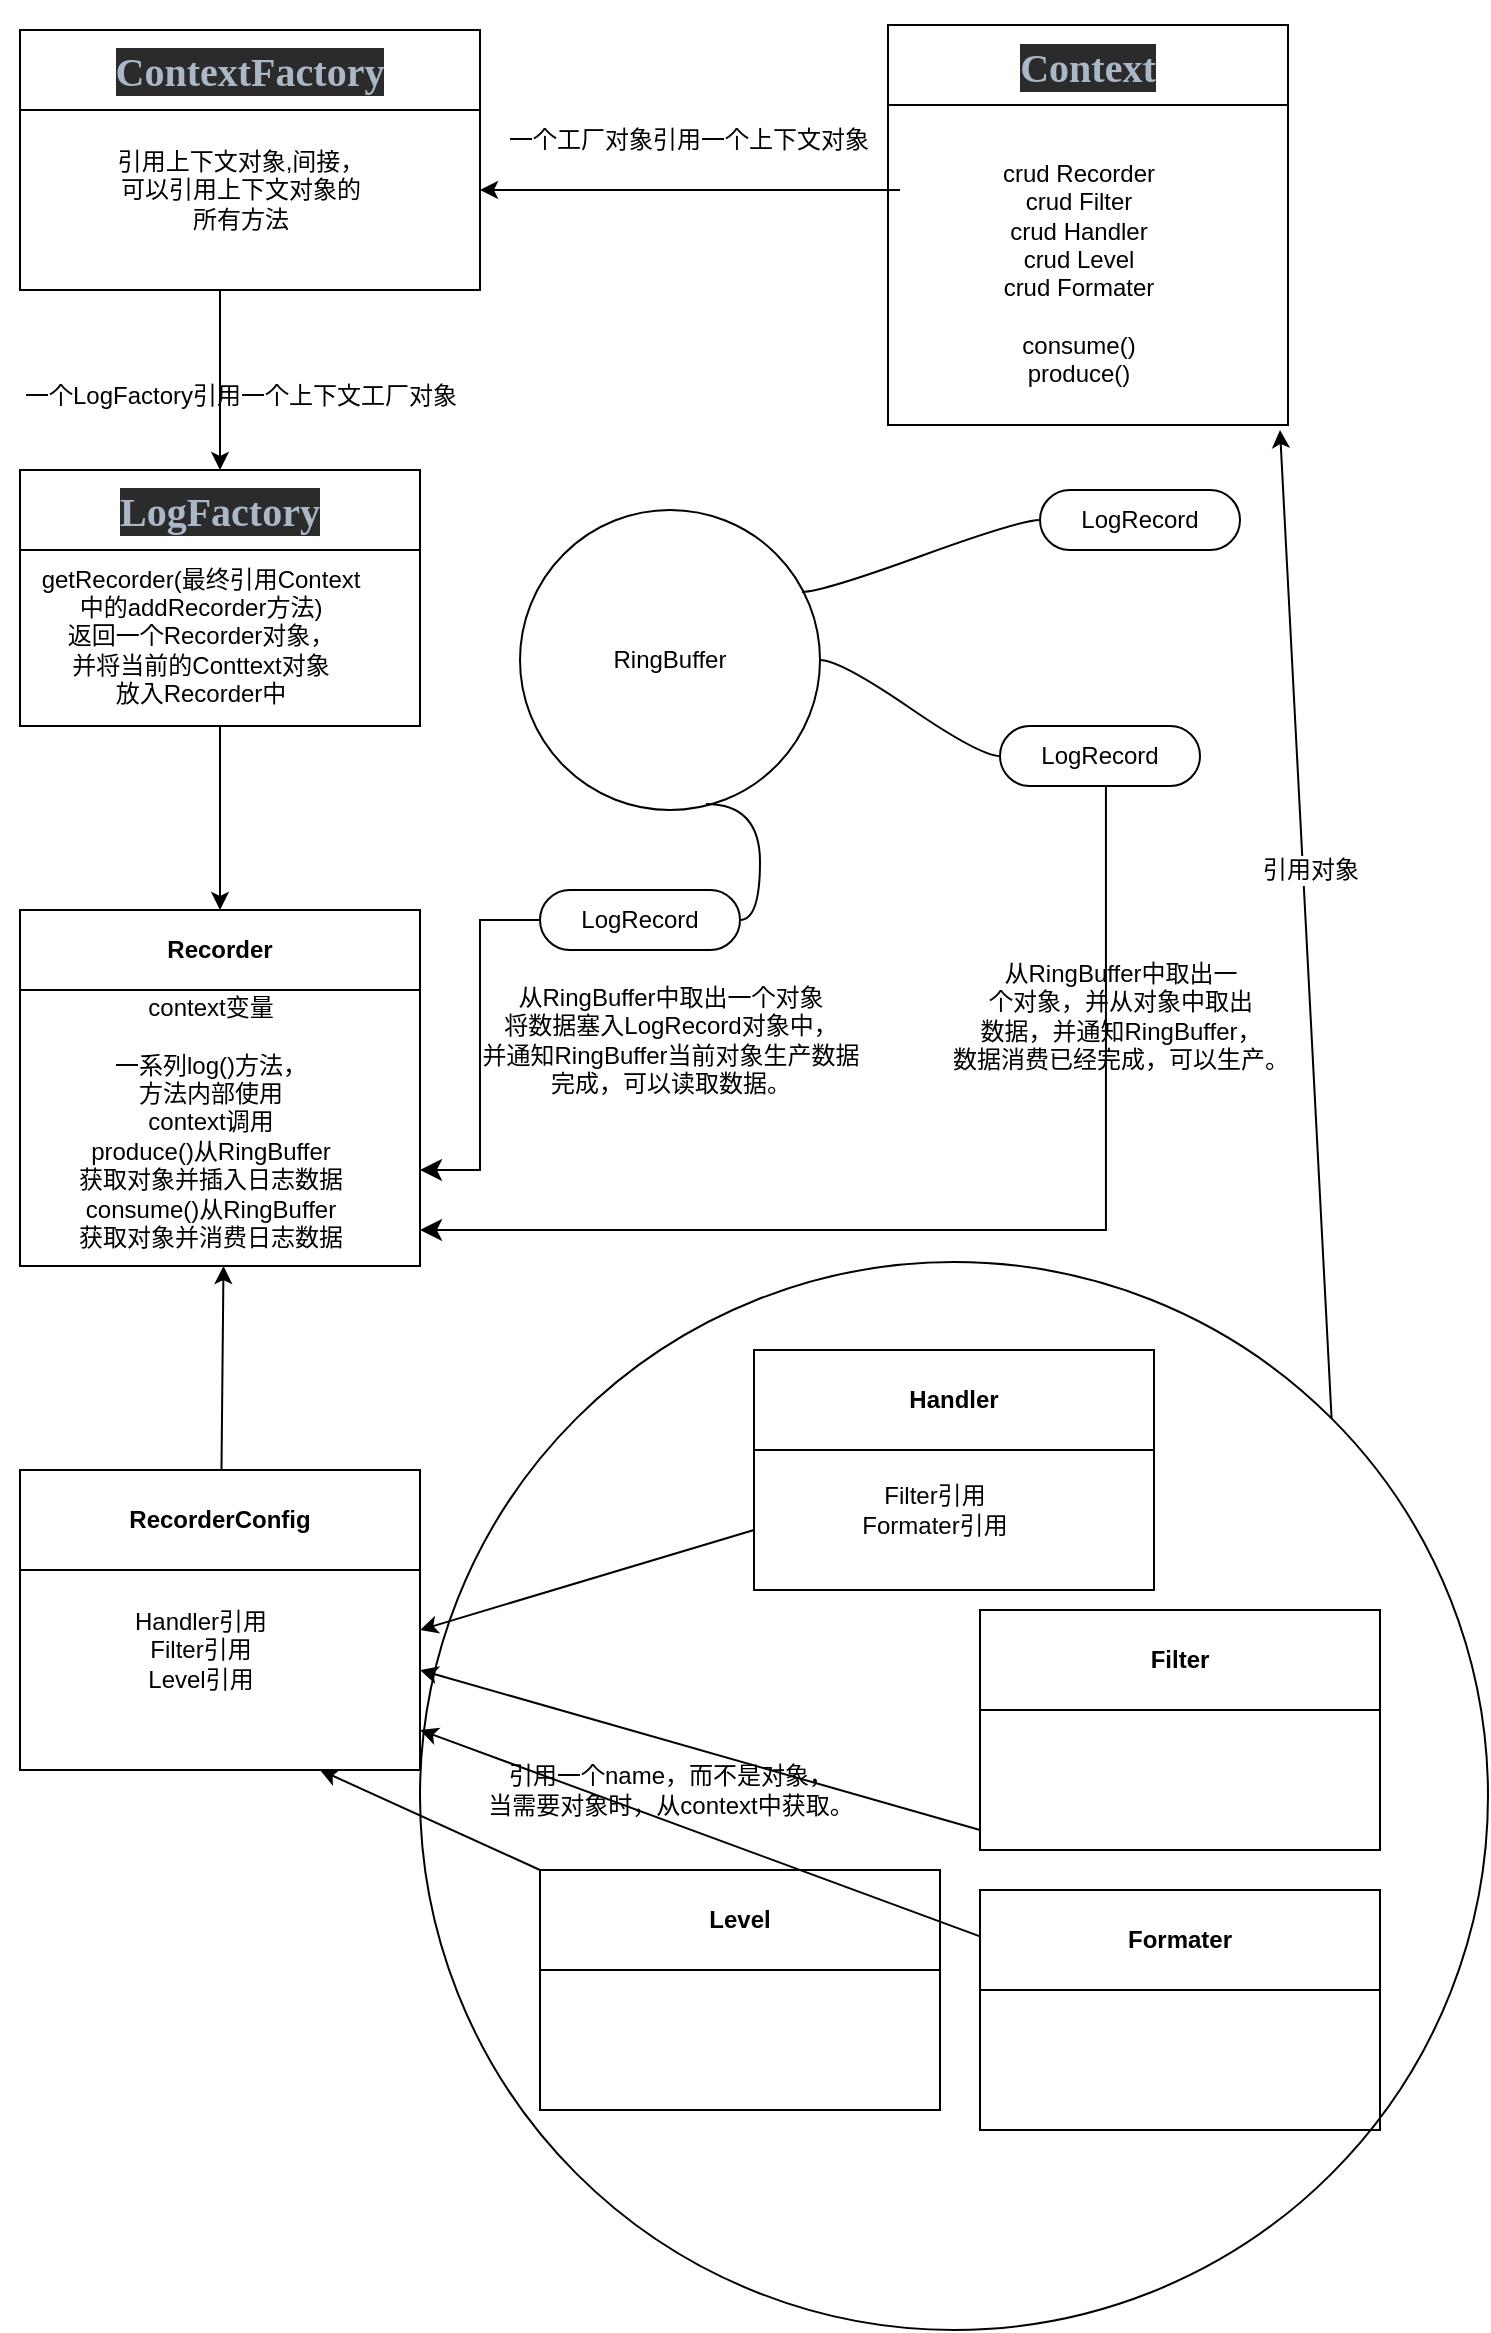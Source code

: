 <mxfile version="22.0.0" type="device">
  <diagram name="第 1 页" id="kOfGwksDmW1WBxVGq2CK">
    <mxGraphModel dx="1674" dy="788" grid="1" gridSize="10" guides="1" tooltips="1" connect="1" arrows="1" fold="1" page="1" pageScale="1" pageWidth="827" pageHeight="1169" math="0" shadow="0">
      <root>
        <mxCell id="0" />
        <mxCell id="1" parent="0" />
        <mxCell id="rtjZQCRfoitC_tjwrBkh-62" value="" style="ellipse;whiteSpace=wrap;html=1;aspect=fixed;strokeColor=default;align=center;verticalAlign=middle;fontFamily=Helvetica;fontSize=12;fontColor=default;startSize=50;fillColor=default;" vertex="1" parent="1">
          <mxGeometry x="280" y="656" width="534" height="534" as="geometry" />
        </mxCell>
        <mxCell id="rtjZQCRfoitC_tjwrBkh-1" value="Recorder" style="swimlane;whiteSpace=wrap;html=1;startSize=40;" vertex="1" parent="1">
          <mxGeometry x="80" y="480" width="200" height="178" as="geometry" />
        </mxCell>
        <mxCell id="rtjZQCRfoitC_tjwrBkh-16" value="&lt;br&gt;&lt;br&gt;&lt;br&gt;&lt;br&gt;&lt;br&gt;&lt;br&gt;context变量&lt;br&gt;&lt;br&gt;一系列log()方法，&lt;br&gt;方法内部使用&lt;br&gt;context调用&lt;br style=&quot;border-color: var(--border-color);&quot;&gt;produce()从RingBuffer&lt;br&gt;获取对象并插入日志数据&lt;br&gt;consume()从RingBuffer&lt;br&gt;获取对象并消费日志数据" style="text;html=1;align=center;verticalAlign=middle;resizable=0;points=[];autosize=1;strokeColor=none;fillColor=none;fontSize=12;fontFamily=Helvetica;fontColor=default;" vertex="1" parent="rtjZQCRfoitC_tjwrBkh-1">
          <mxGeometry x="15" y="-52" width="160" height="230" as="geometry" />
        </mxCell>
        <mxCell id="rtjZQCRfoitC_tjwrBkh-39" value="" style="edgeStyle=elbowEdgeStyle;elbow=horizontal;endArrow=classic;html=1;curved=0;rounded=0;endSize=8;startSize=8;fontFamily=Helvetica;fontSize=12;fontColor=default;" edge="1" parent="rtjZQCRfoitC_tjwrBkh-1" source="rtjZQCRfoitC_tjwrBkh-32">
          <mxGeometry width="50" height="50" relative="1" as="geometry">
            <mxPoint x="547.97" y="-26.97" as="sourcePoint" />
            <mxPoint x="200" y="160" as="targetPoint" />
            <Array as="points">
              <mxPoint x="542.97" y="73.03" />
            </Array>
          </mxGeometry>
        </mxCell>
        <mxCell id="rtjZQCRfoitC_tjwrBkh-2" value="&lt;div style=&quot;background-color:#2b2b2b;color:#a9b7c6&quot;&gt;&lt;pre style=&quot;font-family:&#39;Arial Black&#39;;font-size:15.0pt;&quot;&gt;ContextFactory&lt;/pre&gt;&lt;/div&gt;" style="swimlane;whiteSpace=wrap;html=1;startSize=40;" vertex="1" parent="1">
          <mxGeometry x="80" y="40" width="230" height="130" as="geometry" />
        </mxCell>
        <mxCell id="rtjZQCRfoitC_tjwrBkh-9" value="引用上下文对象,间接，&lt;br&gt;可以引用上下文对象的&lt;br&gt;所有方法" style="text;html=1;align=center;verticalAlign=middle;resizable=0;points=[];autosize=1;strokeColor=none;fillColor=none;fontSize=12;fontFamily=Helvetica;fontColor=default;" vertex="1" parent="rtjZQCRfoitC_tjwrBkh-2">
          <mxGeometry x="35" y="50" width="150" height="60" as="geometry" />
        </mxCell>
        <mxCell id="rtjZQCRfoitC_tjwrBkh-3" value="&lt;div style=&quot;background-color:#2b2b2b;color:#a9b7c6&quot;&gt;&lt;pre style=&quot;font-family:&#39;Arial Black&#39;;font-size:15.0pt;&quot;&gt;Context&lt;/pre&gt;&lt;/div&gt;" style="swimlane;whiteSpace=wrap;html=1;strokeColor=default;align=center;verticalAlign=middle;fontFamily=Helvetica;fontSize=12;fontColor=default;startSize=40;fillColor=default;" vertex="1" parent="1">
          <mxGeometry x="514" y="37.5" width="200" height="200" as="geometry" />
        </mxCell>
        <mxCell id="rtjZQCRfoitC_tjwrBkh-5" value="&lt;br&gt;&lt;br&gt;&lt;br&gt;&lt;br&gt;crud Recorder&lt;br&gt;crud Filter&lt;br&gt;crud Handler&lt;br&gt;crud Level&lt;br&gt;crud Formater&lt;br&gt;&lt;br&gt;consume()&lt;br&gt;produce()" style="text;html=1;align=center;verticalAlign=middle;resizable=0;points=[];autosize=1;strokeColor=none;fillColor=none;fontSize=12;fontFamily=Helvetica;fontColor=default;" vertex="1" parent="rtjZQCRfoitC_tjwrBkh-3">
          <mxGeometry x="45" width="100" height="190" as="geometry" />
        </mxCell>
        <mxCell id="rtjZQCRfoitC_tjwrBkh-4" value="&lt;div style=&quot;background-color:#2b2b2b;color:#a9b7c6&quot;&gt;&lt;pre style=&quot;font-family:&#39;Arial Black&#39;;font-size:15.0pt;&quot;&gt;LogFactory&lt;/pre&gt;&lt;/div&gt;" style="swimlane;whiteSpace=wrap;html=1;strokeColor=default;align=center;verticalAlign=middle;fontFamily=Helvetica;fontSize=12;fontColor=default;startSize=40;fillColor=default;" vertex="1" parent="1">
          <mxGeometry x="80" y="260" width="200" height="128" as="geometry" />
        </mxCell>
        <mxCell id="rtjZQCRfoitC_tjwrBkh-13" value="getRecorder(最终引用Context&lt;br&gt;中的addRecorder方法)&lt;br&gt;返回一个Recorder对象，&lt;br&gt;并将当前的Conttext对象&lt;br&gt;放入Recorder中" style="text;html=1;align=center;verticalAlign=middle;resizable=0;points=[];autosize=1;strokeColor=none;fillColor=none;fontSize=12;fontFamily=Helvetica;fontColor=default;" vertex="1" parent="rtjZQCRfoitC_tjwrBkh-4">
          <mxGeometry y="38" width="180" height="90" as="geometry" />
        </mxCell>
        <mxCell id="rtjZQCRfoitC_tjwrBkh-7" value="" style="endArrow=classic;html=1;rounded=0;fontFamily=Helvetica;fontSize=12;fontColor=default;startSize=50;" edge="1" parent="1">
          <mxGeometry width="50" height="50" relative="1" as="geometry">
            <mxPoint x="520" y="120" as="sourcePoint" />
            <mxPoint x="310" y="120" as="targetPoint" />
          </mxGeometry>
        </mxCell>
        <mxCell id="rtjZQCRfoitC_tjwrBkh-8" value="一个工厂对象引用一个上下文对象" style="text;html=1;align=center;verticalAlign=middle;resizable=0;points=[];autosize=1;strokeColor=none;fillColor=none;fontSize=12;fontFamily=Helvetica;fontColor=default;" vertex="1" parent="1">
          <mxGeometry x="314" y="80" width="200" height="30" as="geometry" />
        </mxCell>
        <mxCell id="rtjZQCRfoitC_tjwrBkh-10" value="RingBuffer" style="ellipse;whiteSpace=wrap;html=1;aspect=fixed;strokeColor=default;align=center;verticalAlign=middle;fontFamily=Helvetica;fontSize=12;fontColor=default;startSize=50;fillColor=default;" vertex="1" parent="1">
          <mxGeometry x="330" y="280" width="150" height="150" as="geometry" />
        </mxCell>
        <mxCell id="rtjZQCRfoitC_tjwrBkh-11" value="" style="endArrow=classic;html=1;rounded=0;fontFamily=Helvetica;fontSize=12;fontColor=default;startSize=50;entryX=0.5;entryY=0;entryDx=0;entryDy=0;" edge="1" parent="1" target="rtjZQCRfoitC_tjwrBkh-4">
          <mxGeometry width="50" height="50" relative="1" as="geometry">
            <mxPoint x="180" y="170" as="sourcePoint" />
            <mxPoint x="540" y="270" as="targetPoint" />
          </mxGeometry>
        </mxCell>
        <mxCell id="rtjZQCRfoitC_tjwrBkh-12" value="一个LogFactory引用一个上下文工厂对象" style="text;html=1;align=center;verticalAlign=middle;resizable=0;points=[];autosize=1;strokeColor=none;fillColor=none;fontSize=12;fontFamily=Helvetica;fontColor=default;" vertex="1" parent="1">
          <mxGeometry x="70" y="207.5" width="240" height="30" as="geometry" />
        </mxCell>
        <mxCell id="rtjZQCRfoitC_tjwrBkh-14" value="" style="endArrow=classic;html=1;rounded=0;fontFamily=Helvetica;fontSize=12;fontColor=default;startSize=50;exitX=0.5;exitY=1;exitDx=0;exitDy=0;entryX=0.5;entryY=0;entryDx=0;entryDy=0;" edge="1" parent="1" source="rtjZQCRfoitC_tjwrBkh-4" target="rtjZQCRfoitC_tjwrBkh-1">
          <mxGeometry width="50" height="50" relative="1" as="geometry">
            <mxPoint x="490" y="320" as="sourcePoint" />
            <mxPoint x="540" y="270" as="targetPoint" />
          </mxGeometry>
        </mxCell>
        <mxCell id="rtjZQCRfoitC_tjwrBkh-29" value="LogRecord" style="whiteSpace=wrap;html=1;rounded=1;arcSize=50;align=center;verticalAlign=middle;strokeWidth=1;autosize=1;spacing=4;treeFolding=1;treeMoving=1;newEdgeStyle={&quot;edgeStyle&quot;:&quot;entityRelationEdgeStyle&quot;,&quot;startArrow&quot;:&quot;none&quot;,&quot;endArrow&quot;:&quot;none&quot;,&quot;segment&quot;:10,&quot;curved&quot;:1,&quot;sourcePerimeterSpacing&quot;:0,&quot;targetPerimeterSpacing&quot;:0};strokeColor=default;fontFamily=Helvetica;fontSize=12;fontColor=default;startSize=50;fillColor=default;" vertex="1" parent="1">
          <mxGeometry x="590" y="270" width="100" height="30" as="geometry" />
        </mxCell>
        <mxCell id="rtjZQCRfoitC_tjwrBkh-30" value="" style="edgeStyle=entityRelationEdgeStyle;startArrow=none;endArrow=none;segment=10;curved=1;sourcePerimeterSpacing=0;targetPerimeterSpacing=0;rounded=0;fontFamily=Helvetica;fontSize=12;fontColor=default;startSize=50;exitX=0.94;exitY=0.273;exitDx=0;exitDy=0;exitPerimeter=0;" edge="1" target="rtjZQCRfoitC_tjwrBkh-29" parent="1" source="rtjZQCRfoitC_tjwrBkh-10">
          <mxGeometry relative="1" as="geometry">
            <mxPoint x="500" y="320" as="sourcePoint" />
          </mxGeometry>
        </mxCell>
        <mxCell id="rtjZQCRfoitC_tjwrBkh-32" value="LogRecord" style="whiteSpace=wrap;html=1;rounded=1;arcSize=50;align=center;verticalAlign=middle;strokeWidth=1;autosize=1;spacing=4;treeFolding=1;treeMoving=1;newEdgeStyle={&quot;edgeStyle&quot;:&quot;entityRelationEdgeStyle&quot;,&quot;startArrow&quot;:&quot;none&quot;,&quot;endArrow&quot;:&quot;none&quot;,&quot;segment&quot;:10,&quot;curved&quot;:1,&quot;sourcePerimeterSpacing&quot;:0,&quot;targetPerimeterSpacing&quot;:0};strokeColor=default;fontFamily=Helvetica;fontSize=12;fontColor=default;startSize=50;fillColor=default;" vertex="1" parent="1">
          <mxGeometry x="570" y="388" width="100" height="30" as="geometry" />
        </mxCell>
        <mxCell id="rtjZQCRfoitC_tjwrBkh-33" value="" style="edgeStyle=entityRelationEdgeStyle;startArrow=none;endArrow=none;segment=10;curved=1;sourcePerimeterSpacing=0;targetPerimeterSpacing=0;rounded=0;fontFamily=Helvetica;fontSize=12;fontColor=default;startSize=50;" edge="1" target="rtjZQCRfoitC_tjwrBkh-32" parent="1" source="rtjZQCRfoitC_tjwrBkh-10">
          <mxGeometry relative="1" as="geometry">
            <mxPoint x="510" y="390" as="sourcePoint" />
            <Array as="points">
              <mxPoint x="480" y="380" />
            </Array>
          </mxGeometry>
        </mxCell>
        <mxCell id="rtjZQCRfoitC_tjwrBkh-34" value="LogRecord" style="whiteSpace=wrap;html=1;rounded=1;arcSize=50;align=center;verticalAlign=middle;strokeWidth=1;autosize=1;spacing=4;treeFolding=1;treeMoving=1;newEdgeStyle={&quot;edgeStyle&quot;:&quot;entityRelationEdgeStyle&quot;,&quot;startArrow&quot;:&quot;none&quot;,&quot;endArrow&quot;:&quot;none&quot;,&quot;segment&quot;:10,&quot;curved&quot;:1,&quot;sourcePerimeterSpacing&quot;:0,&quot;targetPerimeterSpacing&quot;:0};strokeColor=default;fontFamily=Helvetica;fontSize=12;fontColor=default;startSize=50;fillColor=default;" vertex="1" parent="1">
          <mxGeometry x="340" y="470" width="100" height="30" as="geometry" />
        </mxCell>
        <mxCell id="rtjZQCRfoitC_tjwrBkh-35" value="" style="edgeStyle=entityRelationEdgeStyle;startArrow=none;endArrow=none;segment=10;curved=1;sourcePerimeterSpacing=0;targetPerimeterSpacing=0;rounded=0;fontFamily=Helvetica;fontSize=12;fontColor=default;startSize=50;exitX=0.62;exitY=0.98;exitDx=0;exitDy=0;exitPerimeter=0;" edge="1" parent="1" target="rtjZQCRfoitC_tjwrBkh-34" source="rtjZQCRfoitC_tjwrBkh-10">
          <mxGeometry relative="1" as="geometry">
            <mxPoint x="453" y="447" as="sourcePoint" />
          </mxGeometry>
        </mxCell>
        <mxCell id="rtjZQCRfoitC_tjwrBkh-38" value="从RingBuffer中取出一个对象&lt;br&gt;将数据塞入LogRecord对象中，&lt;br&gt;并通知RingBuffer当前对象生产数据&lt;br&gt;完成，可以读取数据。" style="text;html=1;align=center;verticalAlign=middle;resizable=0;points=[];autosize=1;strokeColor=none;fillColor=none;fontSize=12;fontFamily=Helvetica;fontColor=default;" vertex="1" parent="1">
          <mxGeometry x="300" y="510" width="210" height="70" as="geometry" />
        </mxCell>
        <mxCell id="rtjZQCRfoitC_tjwrBkh-37" value="" style="edgeStyle=elbowEdgeStyle;elbow=horizontal;endArrow=classic;html=1;curved=0;rounded=0;endSize=8;startSize=8;fontFamily=Helvetica;fontSize=12;fontColor=default;" edge="1" parent="1" source="rtjZQCRfoitC_tjwrBkh-34">
          <mxGeometry width="50" height="50" relative="1" as="geometry">
            <mxPoint x="360" y="500" as="sourcePoint" />
            <mxPoint x="280" y="610" as="targetPoint" />
          </mxGeometry>
        </mxCell>
        <mxCell id="rtjZQCRfoitC_tjwrBkh-40" value="从RingBuffer中取出一&lt;br&gt;个对象，并从对象中取出&lt;br&gt;数据，并通知RingBuffer，&lt;br&gt;数据消费已经完成，可以生产。" style="text;html=1;align=center;verticalAlign=middle;resizable=0;points=[];autosize=1;strokeColor=none;fillColor=none;fontSize=12;fontFamily=Helvetica;fontColor=default;" vertex="1" parent="1">
          <mxGeometry x="535" y="498" width="190" height="70" as="geometry" />
        </mxCell>
        <mxCell id="rtjZQCRfoitC_tjwrBkh-43" value="RecorderConfig" style="swimlane;whiteSpace=wrap;html=1;strokeColor=default;align=center;verticalAlign=middle;fontFamily=Helvetica;fontSize=12;fontColor=default;startSize=50;fillColor=default;" vertex="1" parent="1">
          <mxGeometry x="80" y="760" width="200" height="150" as="geometry" />
        </mxCell>
        <mxCell id="rtjZQCRfoitC_tjwrBkh-45" value="Handler引用&lt;br&gt;Filter引用&lt;br&gt;Level引用" style="text;html=1;align=center;verticalAlign=middle;resizable=0;points=[];autosize=1;strokeColor=none;fillColor=none;fontSize=12;fontFamily=Helvetica;fontColor=default;" vertex="1" parent="rtjZQCRfoitC_tjwrBkh-43">
          <mxGeometry x="45" y="60" width="90" height="60" as="geometry" />
        </mxCell>
        <mxCell id="rtjZQCRfoitC_tjwrBkh-44" value="" style="endArrow=classic;html=1;rounded=0;fontFamily=Helvetica;fontSize=12;fontColor=default;startSize=50;entryX=0.625;entryY=1.026;entryDx=0;entryDy=0;entryPerimeter=0;" edge="1" parent="1" source="rtjZQCRfoitC_tjwrBkh-43">
          <mxGeometry width="50" height="50" relative="1" as="geometry">
            <mxPoint x="178.25" y="764.02" as="sourcePoint" />
            <mxPoint x="181.75" y="658" as="targetPoint" />
          </mxGeometry>
        </mxCell>
        <mxCell id="rtjZQCRfoitC_tjwrBkh-46" value="Handler" style="swimlane;whiteSpace=wrap;html=1;strokeColor=default;align=center;verticalAlign=middle;fontFamily=Helvetica;fontSize=12;fontColor=default;startSize=50;fillColor=default;" vertex="1" parent="1">
          <mxGeometry x="447" y="700" width="200" height="120" as="geometry" />
        </mxCell>
        <mxCell id="rtjZQCRfoitC_tjwrBkh-51" value="Filter引用&lt;br&gt;Formater引用&lt;br&gt;" style="text;html=1;align=center;verticalAlign=middle;resizable=0;points=[];autosize=1;strokeColor=none;fillColor=none;fontSize=12;fontFamily=Helvetica;fontColor=default;" vertex="1" parent="rtjZQCRfoitC_tjwrBkh-46">
          <mxGeometry x="40" y="60" width="100" height="40" as="geometry" />
        </mxCell>
        <mxCell id="rtjZQCRfoitC_tjwrBkh-47" value="Filter" style="swimlane;whiteSpace=wrap;html=1;strokeColor=default;align=center;verticalAlign=middle;fontFamily=Helvetica;fontSize=12;fontColor=default;startSize=50;fillColor=default;" vertex="1" parent="1">
          <mxGeometry x="560" y="830" width="200" height="120" as="geometry" />
        </mxCell>
        <mxCell id="rtjZQCRfoitC_tjwrBkh-48" value="Formater" style="swimlane;whiteSpace=wrap;html=1;strokeColor=default;align=center;verticalAlign=middle;fontFamily=Helvetica;fontSize=12;fontColor=default;startSize=50;fillColor=default;" vertex="1" parent="1">
          <mxGeometry x="560" y="970" width="200" height="120" as="geometry" />
        </mxCell>
        <mxCell id="rtjZQCRfoitC_tjwrBkh-49" value="Level" style="swimlane;whiteSpace=wrap;html=1;strokeColor=default;align=center;verticalAlign=middle;fontFamily=Helvetica;fontSize=12;fontColor=default;startSize=50;fillColor=default;" vertex="1" parent="1">
          <mxGeometry x="340" y="960" width="200" height="120" as="geometry" />
        </mxCell>
        <mxCell id="rtjZQCRfoitC_tjwrBkh-52" value="" style="endArrow=classic;html=1;rounded=0;fontFamily=Helvetica;fontSize=12;fontColor=default;startSize=50;exitX=0;exitY=0.75;exitDx=0;exitDy=0;" edge="1" parent="1" source="rtjZQCRfoitC_tjwrBkh-46">
          <mxGeometry width="50" height="50" relative="1" as="geometry">
            <mxPoint x="650" y="820" as="sourcePoint" />
            <mxPoint x="280" y="840" as="targetPoint" />
          </mxGeometry>
        </mxCell>
        <mxCell id="rtjZQCRfoitC_tjwrBkh-53" value="" style="endArrow=classic;html=1;rounded=0;fontFamily=Helvetica;fontSize=12;fontColor=default;startSize=50;" edge="1" parent="1">
          <mxGeometry width="50" height="50" relative="1" as="geometry">
            <mxPoint x="560" y="940" as="sourcePoint" />
            <mxPoint x="280" y="860" as="targetPoint" />
          </mxGeometry>
        </mxCell>
        <mxCell id="rtjZQCRfoitC_tjwrBkh-54" value="" style="endArrow=classic;html=1;rounded=0;fontFamily=Helvetica;fontSize=12;fontColor=default;startSize=50;" edge="1" parent="1" source="rtjZQCRfoitC_tjwrBkh-48">
          <mxGeometry width="50" height="50" relative="1" as="geometry">
            <mxPoint x="650" y="820" as="sourcePoint" />
            <mxPoint x="280" y="890" as="targetPoint" />
          </mxGeometry>
        </mxCell>
        <mxCell id="rtjZQCRfoitC_tjwrBkh-55" value="" style="endArrow=classic;html=1;rounded=0;fontFamily=Helvetica;fontSize=12;fontColor=default;startSize=50;entryX=0.75;entryY=1;entryDx=0;entryDy=0;exitX=0;exitY=0;exitDx=0;exitDy=0;" edge="1" parent="1" source="rtjZQCRfoitC_tjwrBkh-49" target="rtjZQCRfoitC_tjwrBkh-43">
          <mxGeometry width="50" height="50" relative="1" as="geometry">
            <mxPoint x="650" y="820" as="sourcePoint" />
            <mxPoint x="700" y="770" as="targetPoint" />
          </mxGeometry>
        </mxCell>
        <mxCell id="rtjZQCRfoitC_tjwrBkh-56" value="引用一个name，而不是对象，&lt;br&gt;当需要对象时，从context中获取。" style="text;html=1;align=center;verticalAlign=middle;resizable=0;points=[];autosize=1;strokeColor=none;fillColor=none;fontSize=12;fontFamily=Helvetica;fontColor=default;" vertex="1" parent="1">
          <mxGeometry x="300" y="900" width="210" height="40" as="geometry" />
        </mxCell>
        <mxCell id="rtjZQCRfoitC_tjwrBkh-57" value="" style="endArrow=classic;html=1;rounded=0;fontFamily=Helvetica;fontSize=12;fontColor=default;startSize=50;exitX=1;exitY=0;exitDx=0;exitDy=0;" edge="1" parent="1" source="rtjZQCRfoitC_tjwrBkh-62">
          <mxGeometry width="50" height="50" relative="1" as="geometry">
            <mxPoint x="650" y="420" as="sourcePoint" />
            <mxPoint x="710" y="240" as="targetPoint" />
          </mxGeometry>
        </mxCell>
        <mxCell id="rtjZQCRfoitC_tjwrBkh-64" value="引用对象&lt;br&gt;" style="edgeLabel;html=1;align=center;verticalAlign=middle;resizable=0;points=[];fontSize=12;fontFamily=Helvetica;fontColor=default;" vertex="1" connectable="0" parent="rtjZQCRfoitC_tjwrBkh-57">
          <mxGeometry x="-0.061" y="-2" relative="1" as="geometry">
            <mxPoint x="-1" y="-42" as="offset" />
          </mxGeometry>
        </mxCell>
      </root>
    </mxGraphModel>
  </diagram>
</mxfile>
